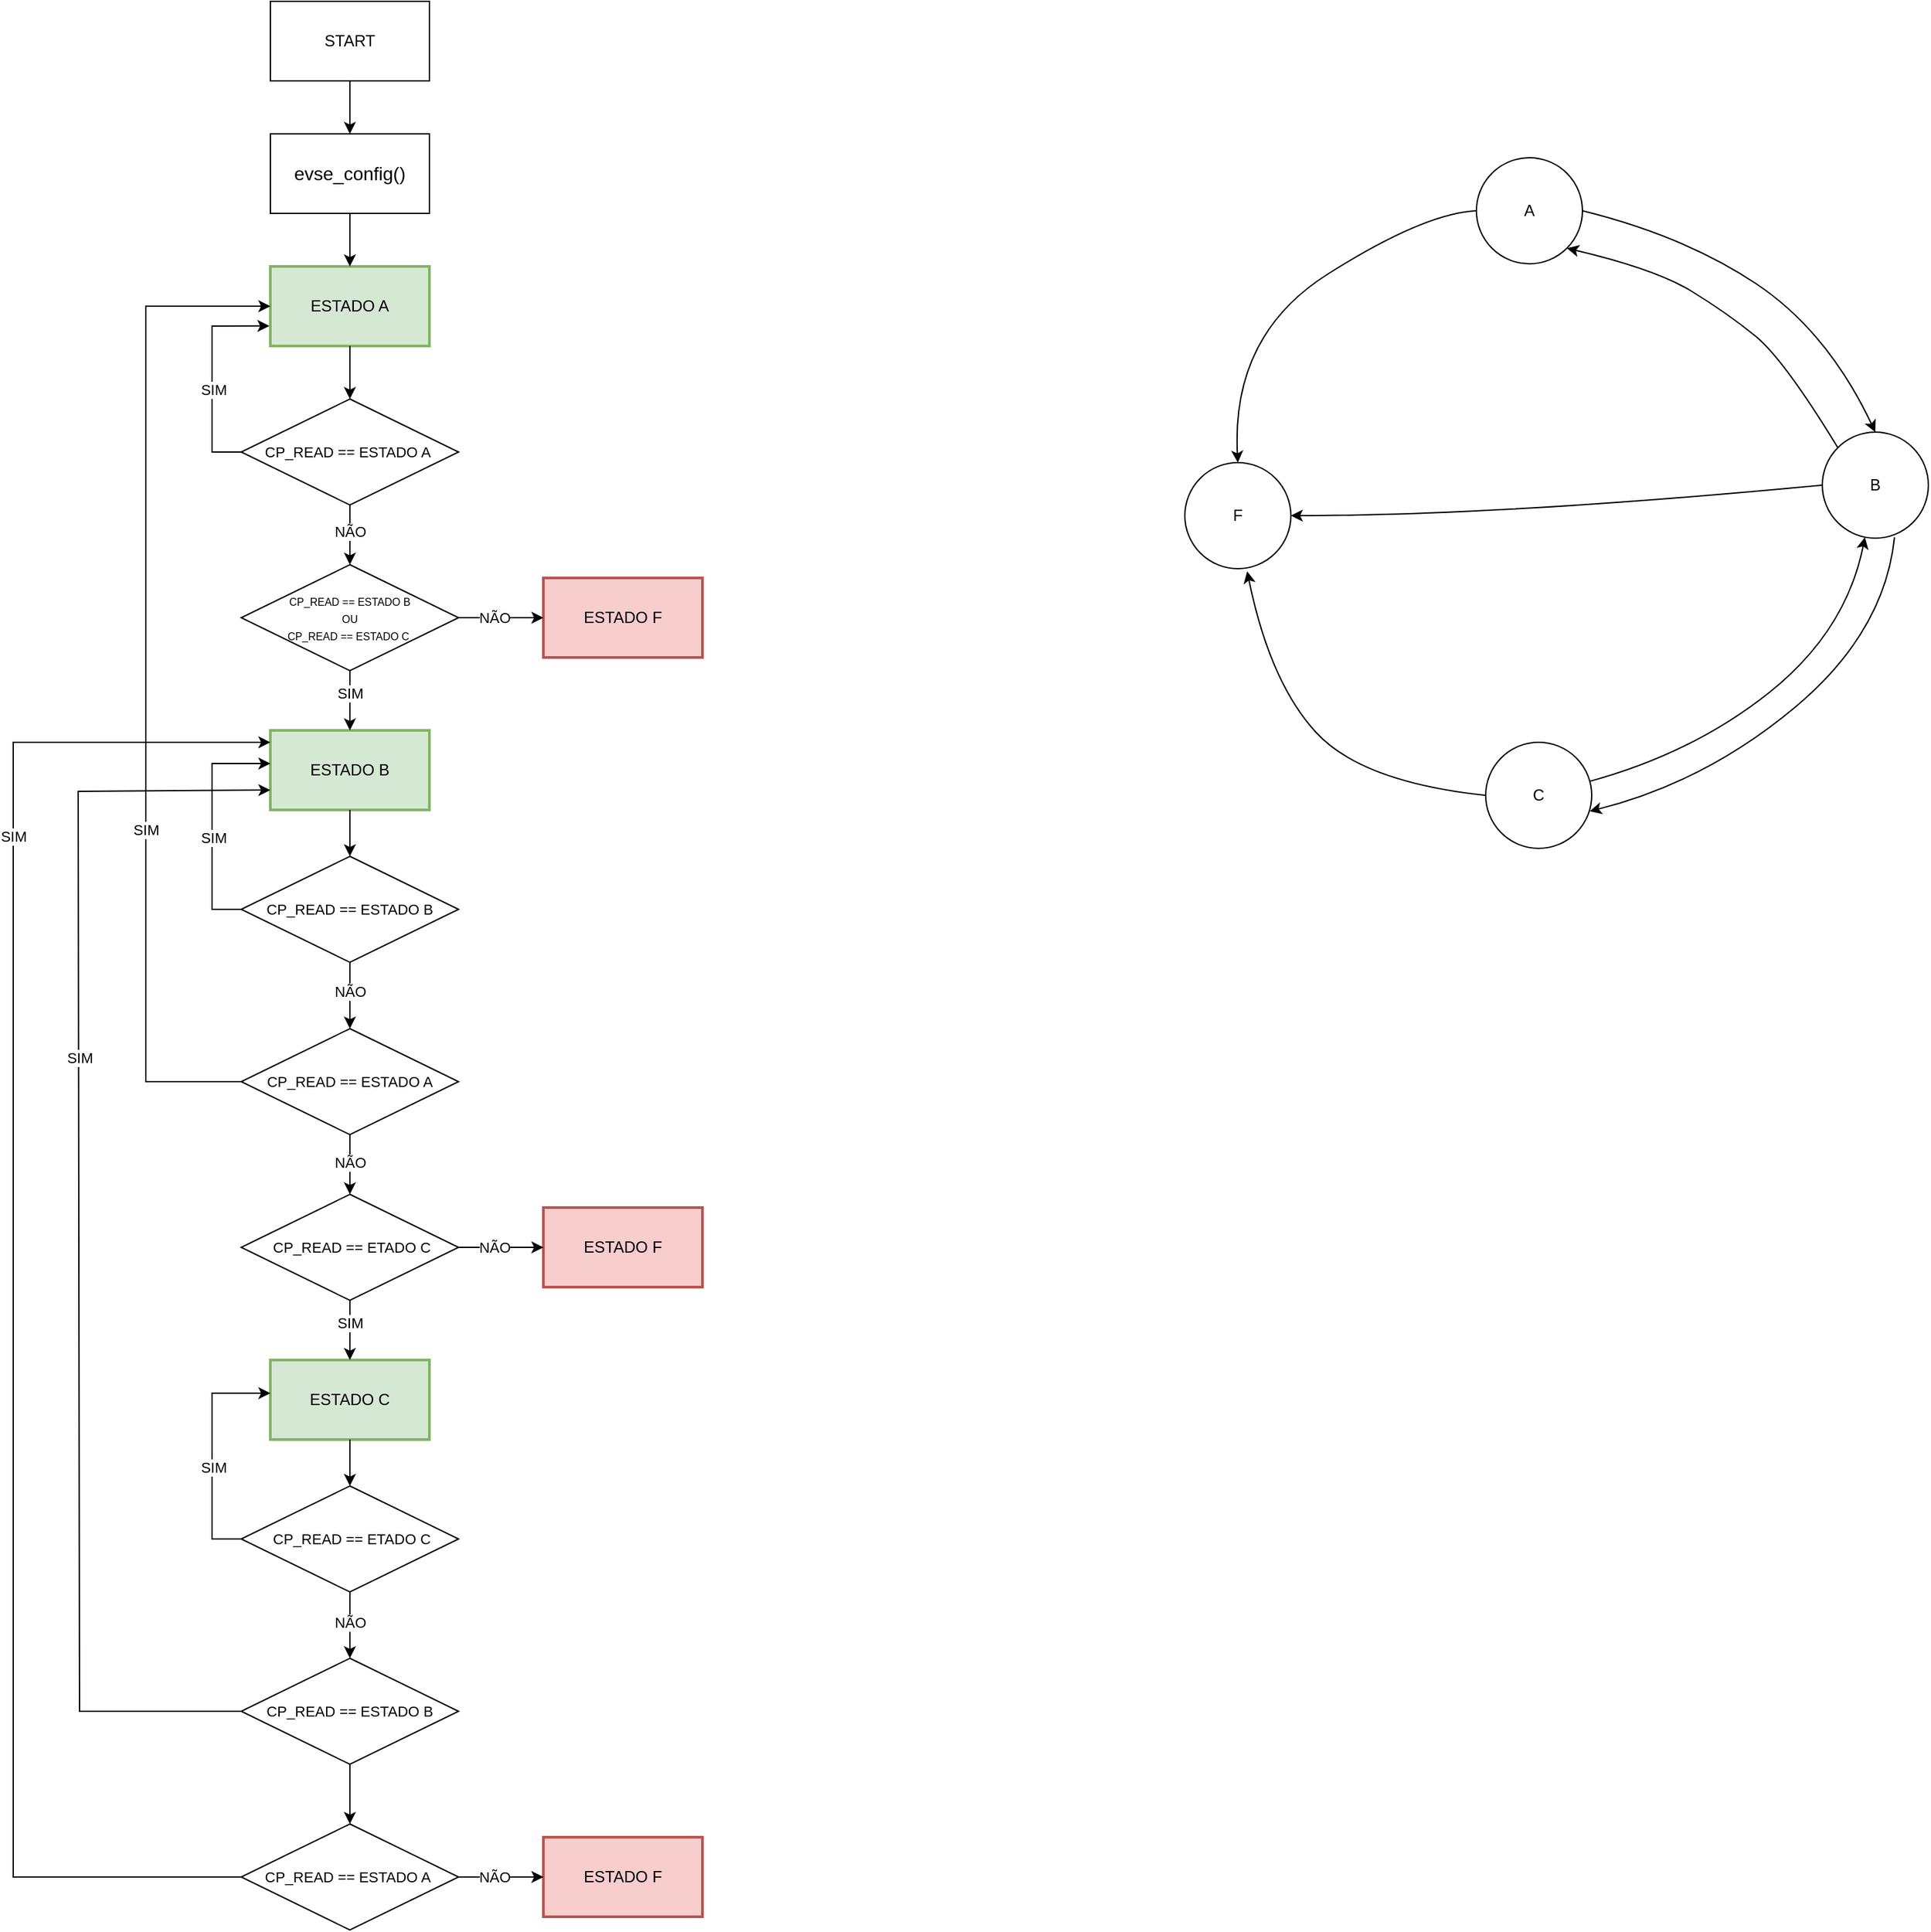 <mxfile version="26.0.10">
  <diagram name="Página-1" id="r5ogTmaIbd_WLBbqNVDB">
    <mxGraphModel dx="546" dy="757" grid="0" gridSize="25" guides="1" tooltips="1" connect="1" arrows="1" fold="1" page="0" pageScale="1" pageWidth="827" pageHeight="1169" math="0" shadow="0">
      <root>
        <mxCell id="0" />
        <mxCell id="1" parent="0" />
        <mxCell id="oFAsIf7e4s3go6cQGh3O-1" value="START" style="rounded=0;whiteSpace=wrap;html=1;" parent="1" vertex="1">
          <mxGeometry x="294" y="100" width="120" height="60" as="geometry" />
        </mxCell>
        <mxCell id="oFAsIf7e4s3go6cQGh3O-2" value="evse_config()" style="rounded=0;whiteSpace=wrap;html=1;fontSize=14;" parent="1" vertex="1">
          <mxGeometry x="294" y="200" width="120" height="60" as="geometry" />
        </mxCell>
        <mxCell id="oFAsIf7e4s3go6cQGh3O-3" value="" style="endArrow=classic;html=1;rounded=0;exitX=0.5;exitY=1;exitDx=0;exitDy=0;entryX=0.5;entryY=0;entryDx=0;entryDy=0;" parent="1" source="oFAsIf7e4s3go6cQGh3O-1" target="oFAsIf7e4s3go6cQGh3O-2" edge="1">
          <mxGeometry width="50" height="50" relative="1" as="geometry">
            <mxPoint x="345" y="550" as="sourcePoint" />
            <mxPoint x="395" y="500" as="targetPoint" />
          </mxGeometry>
        </mxCell>
        <mxCell id="oFAsIf7e4s3go6cQGh3O-4" value="ESTADO A" style="rounded=0;whiteSpace=wrap;html=1;fillColor=#d5e8d4;strokeColor=#82b366;strokeWidth=2;" parent="1" vertex="1">
          <mxGeometry x="294" y="300" width="120" height="60" as="geometry" />
        </mxCell>
        <mxCell id="oFAsIf7e4s3go6cQGh3O-5" value="" style="endArrow=classic;html=1;rounded=0;exitX=0.5;exitY=1;exitDx=0;exitDy=0;entryX=0.5;entryY=0;entryDx=0;entryDy=0;" parent="1" source="oFAsIf7e4s3go6cQGh3O-2" target="oFAsIf7e4s3go6cQGh3O-4" edge="1">
          <mxGeometry width="50" height="50" relative="1" as="geometry">
            <mxPoint x="337" y="375" as="sourcePoint" />
            <mxPoint x="387" y="325" as="targetPoint" />
          </mxGeometry>
        </mxCell>
        <mxCell id="oFAsIf7e4s3go6cQGh3O-6" value="ESTADO B" style="rounded=0;whiteSpace=wrap;html=1;fillColor=#d5e8d4;strokeColor=#82b366;strokeWidth=2;" parent="1" vertex="1">
          <mxGeometry x="294" y="650" width="120" height="60" as="geometry" />
        </mxCell>
        <mxCell id="oFAsIf7e4s3go6cQGh3O-9" value="ESTADO F" style="rounded=0;whiteSpace=wrap;html=1;fillColor=#f8cecc;strokeColor=#b85450;strokeWidth=2;" parent="1" vertex="1">
          <mxGeometry x="500" y="535" width="120" height="60" as="geometry" />
        </mxCell>
        <mxCell id="oFAsIf7e4s3go6cQGh3O-10" value="&lt;font style=&quot;font-size: 8px;&quot;&gt;CP_READ ==&amp;nbsp;ESTADO B&lt;/font&gt;&lt;div&gt;&lt;span style=&quot;background-color: transparent; color: light-dark(rgb(0, 0, 0), rgb(255, 255, 255));&quot;&gt;&lt;font style=&quot;font-size: 8px;&quot;&gt;OU&lt;/font&gt;&lt;/span&gt;&lt;/div&gt;&lt;div&gt;&lt;span style=&quot;background-color: transparent; color: light-dark(rgb(0, 0, 0), rgb(255, 255, 255));&quot;&gt;&lt;font style=&quot;font-size: 8px;&quot;&gt;CP_READ == ESTADO C&amp;nbsp;&lt;/font&gt;&lt;/span&gt;&lt;/div&gt;" style="rhombus;whiteSpace=wrap;html=1;fontSize=11;" parent="1" vertex="1">
          <mxGeometry x="272" y="525" width="164" height="80" as="geometry" />
        </mxCell>
        <mxCell id="oFAsIf7e4s3go6cQGh3O-12" value="CP_READ == ESTADO A&amp;nbsp;" style="rhombus;whiteSpace=wrap;html=1;strokeWidth=1;fontSize=11;" parent="1" vertex="1">
          <mxGeometry x="272" y="400" width="164" height="80" as="geometry" />
        </mxCell>
        <mxCell id="oFAsIf7e4s3go6cQGh3O-13" value="" style="endArrow=classic;html=1;rounded=0;exitX=0;exitY=0.5;exitDx=0;exitDy=0;entryX=-0.006;entryY=0.748;entryDx=0;entryDy=0;entryPerimeter=0;" parent="1" source="oFAsIf7e4s3go6cQGh3O-12" target="oFAsIf7e4s3go6cQGh3O-4" edge="1">
          <mxGeometry width="50" height="50" relative="1" as="geometry">
            <mxPoint x="272" y="428" as="sourcePoint" />
            <mxPoint x="387" y="463" as="targetPoint" />
            <Array as="points">
              <mxPoint x="250" y="440" />
              <mxPoint x="250" y="345" />
            </Array>
          </mxGeometry>
        </mxCell>
        <mxCell id="oFAsIf7e4s3go6cQGh3O-15" value="SIM" style="edgeLabel;html=1;align=center;verticalAlign=middle;resizable=0;points=[];" parent="oFAsIf7e4s3go6cQGh3O-13" vertex="1" connectable="0">
          <mxGeometry x="-0.13" y="-1" relative="1" as="geometry">
            <mxPoint as="offset" />
          </mxGeometry>
        </mxCell>
        <mxCell id="oFAsIf7e4s3go6cQGh3O-14" value="" style="endArrow=classic;html=1;rounded=0;entryX=0.5;entryY=0;entryDx=0;entryDy=0;exitX=0.5;exitY=1;exitDx=0;exitDy=0;" parent="1" source="oFAsIf7e4s3go6cQGh3O-4" target="oFAsIf7e4s3go6cQGh3O-12" edge="1">
          <mxGeometry width="50" height="50" relative="1" as="geometry">
            <mxPoint x="354" y="356" as="sourcePoint" />
            <mxPoint x="354" y="388" as="targetPoint" />
          </mxGeometry>
        </mxCell>
        <mxCell id="oFAsIf7e4s3go6cQGh3O-16" value="" style="endArrow=classic;html=1;rounded=0;exitX=0.5;exitY=1;exitDx=0;exitDy=0;entryX=0.5;entryY=0;entryDx=0;entryDy=0;" parent="1" source="oFAsIf7e4s3go6cQGh3O-12" target="oFAsIf7e4s3go6cQGh3O-10" edge="1">
          <mxGeometry width="50" height="50" relative="1" as="geometry">
            <mxPoint x="301.0" y="460" as="sourcePoint" />
            <mxPoint x="272" y="480" as="targetPoint" />
          </mxGeometry>
        </mxCell>
        <mxCell id="oFAsIf7e4s3go6cQGh3O-17" value="NÃO" style="edgeLabel;html=1;align=center;verticalAlign=middle;resizable=0;points=[];" parent="oFAsIf7e4s3go6cQGh3O-16" vertex="1" connectable="0">
          <mxGeometry x="0.046" y="1" relative="1" as="geometry">
            <mxPoint x="-1" y="-4" as="offset" />
          </mxGeometry>
        </mxCell>
        <mxCell id="oFAsIf7e4s3go6cQGh3O-18" value="" style="endArrow=classic;html=1;rounded=0;entryX=0;entryY=0.5;entryDx=0;entryDy=0;exitX=1;exitY=0.5;exitDx=0;exitDy=0;" parent="1" source="oFAsIf7e4s3go6cQGh3O-10" target="oFAsIf7e4s3go6cQGh3O-9" edge="1">
          <mxGeometry width="50" height="50" relative="1" as="geometry">
            <mxPoint x="375" y="625" as="sourcePoint" />
            <mxPoint x="425" y="575" as="targetPoint" />
          </mxGeometry>
        </mxCell>
        <mxCell id="oFAsIf7e4s3go6cQGh3O-20" value="NÃO" style="edgeLabel;html=1;align=center;verticalAlign=middle;resizable=0;points=[];" parent="oFAsIf7e4s3go6cQGh3O-18" vertex="1" connectable="0">
          <mxGeometry x="-0.383" y="1" relative="1" as="geometry">
            <mxPoint x="7" y="1" as="offset" />
          </mxGeometry>
        </mxCell>
        <mxCell id="oFAsIf7e4s3go6cQGh3O-19" value="" style="endArrow=classic;html=1;rounded=0;exitX=0.5;exitY=1;exitDx=0;exitDy=0;entryX=0.5;entryY=0;entryDx=0;entryDy=0;" parent="1" source="oFAsIf7e4s3go6cQGh3O-10" target="oFAsIf7e4s3go6cQGh3O-6" edge="1">
          <mxGeometry width="50" height="50" relative="1" as="geometry">
            <mxPoint x="375" y="650" as="sourcePoint" />
            <mxPoint x="425" y="600" as="targetPoint" />
          </mxGeometry>
        </mxCell>
        <mxCell id="oFAsIf7e4s3go6cQGh3O-21" value="SIM" style="edgeLabel;html=1;align=center;verticalAlign=middle;resizable=0;points=[];" parent="oFAsIf7e4s3go6cQGh3O-19" vertex="1" connectable="0">
          <mxGeometry x="-0.275" relative="1" as="geometry">
            <mxPoint as="offset" />
          </mxGeometry>
        </mxCell>
        <mxCell id="oFAsIf7e4s3go6cQGh3O-22" value="CP_READ == ESTADO B" style="rhombus;whiteSpace=wrap;html=1;fontSize=11;" parent="1" vertex="1">
          <mxGeometry x="272" y="745" width="164" height="80" as="geometry" />
        </mxCell>
        <mxCell id="oFAsIf7e4s3go6cQGh3O-23" value="" style="endArrow=classic;html=1;rounded=0;exitX=0;exitY=0.5;exitDx=0;exitDy=0;entryX=0;entryY=0.5;entryDx=0;entryDy=0;" parent="1" source="oFAsIf7e4s3go6cQGh3O-22" edge="1">
          <mxGeometry width="50" height="50" relative="1" as="geometry">
            <mxPoint x="272" y="773" as="sourcePoint" />
            <mxPoint x="294" y="675" as="targetPoint" />
            <Array as="points">
              <mxPoint x="250" y="785" />
              <mxPoint x="250" y="675" />
            </Array>
          </mxGeometry>
        </mxCell>
        <mxCell id="oFAsIf7e4s3go6cQGh3O-24" value="SIM" style="edgeLabel;html=1;align=center;verticalAlign=middle;resizable=0;points=[];" parent="oFAsIf7e4s3go6cQGh3O-23" vertex="1" connectable="0">
          <mxGeometry x="-0.13" y="-1" relative="1" as="geometry">
            <mxPoint as="offset" />
          </mxGeometry>
        </mxCell>
        <mxCell id="oFAsIf7e4s3go6cQGh3O-25" value="" style="endArrow=classic;html=1;rounded=0;exitX=0.5;exitY=1;exitDx=0;exitDy=0;" parent="1" source="oFAsIf7e4s3go6cQGh3O-6" target="oFAsIf7e4s3go6cQGh3O-22" edge="1">
          <mxGeometry width="50" height="50" relative="1" as="geometry">
            <mxPoint x="379" y="385" as="sourcePoint" />
            <mxPoint x="379" y="425" as="targetPoint" />
          </mxGeometry>
        </mxCell>
        <mxCell id="oFAsIf7e4s3go6cQGh3O-30" value="ESTADO F" style="rounded=0;whiteSpace=wrap;html=1;fillColor=#f8cecc;strokeColor=#b85450;strokeWidth=2;" parent="1" vertex="1">
          <mxGeometry x="500" y="1010" width="120" height="60" as="geometry" />
        </mxCell>
        <mxCell id="oFAsIf7e4s3go6cQGh3O-31" value="&amp;nbsp;CP_READ == ETADO C" style="rhombus;whiteSpace=wrap;html=1;fontSize=11;" parent="1" vertex="1">
          <mxGeometry x="272" y="1000" width="164" height="80" as="geometry" />
        </mxCell>
        <mxCell id="oFAsIf7e4s3go6cQGh3O-32" value="" style="endArrow=classic;html=1;rounded=0;exitX=0.5;exitY=1;exitDx=0;exitDy=0;" parent="1" edge="1">
          <mxGeometry width="50" height="50" relative="1" as="geometry">
            <mxPoint x="354" y="825" as="sourcePoint" />
            <mxPoint x="354" y="875" as="targetPoint" />
          </mxGeometry>
        </mxCell>
        <mxCell id="oFAsIf7e4s3go6cQGh3O-33" value="NÃO" style="edgeLabel;html=1;align=center;verticalAlign=middle;resizable=0;points=[];" parent="oFAsIf7e4s3go6cQGh3O-32" vertex="1" connectable="0">
          <mxGeometry x="0.046" y="1" relative="1" as="geometry">
            <mxPoint x="-1" y="-4" as="offset" />
          </mxGeometry>
        </mxCell>
        <mxCell id="oFAsIf7e4s3go6cQGh3O-34" value="" style="endArrow=classic;html=1;rounded=0;entryX=0;entryY=0.5;entryDx=0;entryDy=0;exitX=1;exitY=0.5;exitDx=0;exitDy=0;" parent="1" source="oFAsIf7e4s3go6cQGh3O-31" target="oFAsIf7e4s3go6cQGh3O-30" edge="1">
          <mxGeometry width="50" height="50" relative="1" as="geometry">
            <mxPoint x="375" y="1100" as="sourcePoint" />
            <mxPoint x="425" y="1050" as="targetPoint" />
          </mxGeometry>
        </mxCell>
        <mxCell id="oFAsIf7e4s3go6cQGh3O-35" value="NÃO" style="edgeLabel;html=1;align=center;verticalAlign=middle;resizable=0;points=[];" parent="oFAsIf7e4s3go6cQGh3O-34" vertex="1" connectable="0">
          <mxGeometry x="-0.383" y="1" relative="1" as="geometry">
            <mxPoint x="7" y="1" as="offset" />
          </mxGeometry>
        </mxCell>
        <mxCell id="oFAsIf7e4s3go6cQGh3O-38" value="CP_READ == ESTADO A" style="rhombus;whiteSpace=wrap;html=1;fontSize=11;" parent="1" vertex="1">
          <mxGeometry x="272" y="875" width="164" height="80" as="geometry" />
        </mxCell>
        <mxCell id="oFAsIf7e4s3go6cQGh3O-39" value="" style="endArrow=classic;html=1;rounded=0;exitX=0;exitY=0.5;exitDx=0;exitDy=0;entryX=0;entryY=0.5;entryDx=0;entryDy=0;" parent="1" source="oFAsIf7e4s3go6cQGh3O-38" target="oFAsIf7e4s3go6cQGh3O-4" edge="1">
          <mxGeometry width="50" height="50" relative="1" as="geometry">
            <mxPoint x="375" y="750" as="sourcePoint" />
            <mxPoint x="200" y="325" as="targetPoint" />
            <Array as="points">
              <mxPoint x="200" y="915" />
              <mxPoint x="200" y="330" />
            </Array>
          </mxGeometry>
        </mxCell>
        <mxCell id="oFAsIf7e4s3go6cQGh3O-40" value="SIM" style="edgeLabel;html=1;align=center;verticalAlign=middle;resizable=0;points=[];" parent="oFAsIf7e4s3go6cQGh3O-39" vertex="1" connectable="0">
          <mxGeometry x="-0.097" y="-4" relative="1" as="geometry">
            <mxPoint x="-4" y="77" as="offset" />
          </mxGeometry>
        </mxCell>
        <mxCell id="oFAsIf7e4s3go6cQGh3O-41" value="" style="endArrow=classic;html=1;rounded=0;exitX=0.5;exitY=1;exitDx=0;exitDy=0;" parent="1" source="oFAsIf7e4s3go6cQGh3O-38" target="oFAsIf7e4s3go6cQGh3O-31" edge="1">
          <mxGeometry width="50" height="50" relative="1" as="geometry">
            <mxPoint x="300" y="975" as="sourcePoint" />
            <mxPoint x="350" y="925" as="targetPoint" />
          </mxGeometry>
        </mxCell>
        <mxCell id="oFAsIf7e4s3go6cQGh3O-42" value="NÃO" style="edgeLabel;html=1;align=center;verticalAlign=middle;resizable=0;points=[];" parent="oFAsIf7e4s3go6cQGh3O-41" vertex="1" connectable="0">
          <mxGeometry x="-0.09" y="2" relative="1" as="geometry">
            <mxPoint x="-2" as="offset" />
          </mxGeometry>
        </mxCell>
        <mxCell id="oFAsIf7e4s3go6cQGh3O-44" value="ESTADO C" style="rounded=0;whiteSpace=wrap;html=1;fillColor=#d5e8d4;strokeColor=#82b366;strokeWidth=2;" parent="1" vertex="1">
          <mxGeometry x="294" y="1125" width="120" height="60" as="geometry" />
        </mxCell>
        <mxCell id="oFAsIf7e4s3go6cQGh3O-45" value="" style="endArrow=classic;html=1;rounded=0;exitX=0.5;exitY=1;exitDx=0;exitDy=0;entryX=0.5;entryY=0;entryDx=0;entryDy=0;" parent="1" target="oFAsIf7e4s3go6cQGh3O-44" edge="1">
          <mxGeometry width="50" height="50" relative="1" as="geometry">
            <mxPoint x="354" y="1080" as="sourcePoint" />
            <mxPoint x="425" y="1075" as="targetPoint" />
          </mxGeometry>
        </mxCell>
        <mxCell id="oFAsIf7e4s3go6cQGh3O-46" value="SIM" style="edgeLabel;html=1;align=center;verticalAlign=middle;resizable=0;points=[];" parent="oFAsIf7e4s3go6cQGh3O-45" vertex="1" connectable="0">
          <mxGeometry x="-0.275" relative="1" as="geometry">
            <mxPoint as="offset" />
          </mxGeometry>
        </mxCell>
        <mxCell id="oFAsIf7e4s3go6cQGh3O-47" value="&amp;nbsp;CP_READ == ETADO C" style="rhombus;whiteSpace=wrap;html=1;fontSize=11;" parent="1" vertex="1">
          <mxGeometry x="272" y="1220" width="164" height="80" as="geometry" />
        </mxCell>
        <mxCell id="oFAsIf7e4s3go6cQGh3O-48" value="" style="endArrow=classic;html=1;rounded=0;exitX=0;exitY=0.5;exitDx=0;exitDy=0;entryX=0;entryY=0.5;entryDx=0;entryDy=0;" parent="1" source="oFAsIf7e4s3go6cQGh3O-47" edge="1">
          <mxGeometry width="50" height="50" relative="1" as="geometry">
            <mxPoint x="272" y="1248" as="sourcePoint" />
            <mxPoint x="294" y="1150" as="targetPoint" />
            <Array as="points">
              <mxPoint x="250" y="1260" />
              <mxPoint x="250" y="1150" />
            </Array>
          </mxGeometry>
        </mxCell>
        <mxCell id="oFAsIf7e4s3go6cQGh3O-49" value="SIM" style="edgeLabel;html=1;align=center;verticalAlign=middle;resizable=0;points=[];" parent="oFAsIf7e4s3go6cQGh3O-48" vertex="1" connectable="0">
          <mxGeometry x="-0.13" y="-1" relative="1" as="geometry">
            <mxPoint as="offset" />
          </mxGeometry>
        </mxCell>
        <mxCell id="oFAsIf7e4s3go6cQGh3O-50" value="" style="endArrow=classic;html=1;rounded=0;exitX=0.5;exitY=1;exitDx=0;exitDy=0;" parent="1" source="oFAsIf7e4s3go6cQGh3O-44" target="oFAsIf7e4s3go6cQGh3O-47" edge="1">
          <mxGeometry width="50" height="50" relative="1" as="geometry">
            <mxPoint x="379" y="860" as="sourcePoint" />
            <mxPoint x="379" y="900" as="targetPoint" />
          </mxGeometry>
        </mxCell>
        <mxCell id="oFAsIf7e4s3go6cQGh3O-51" value="CP_READ == ESTADO B" style="rhombus;whiteSpace=wrap;html=1;fontSize=11;" parent="1" vertex="1">
          <mxGeometry x="272" y="1350" width="164" height="80" as="geometry" />
        </mxCell>
        <mxCell id="oFAsIf7e4s3go6cQGh3O-52" value="CP_READ == ESTADO A&amp;nbsp;" style="rhombus;whiteSpace=wrap;html=1;fontSize=11;" parent="1" vertex="1">
          <mxGeometry x="272" y="1475" width="164" height="80" as="geometry" />
        </mxCell>
        <mxCell id="oFAsIf7e4s3go6cQGh3O-54" value="" style="endArrow=classic;html=1;rounded=0;exitX=0.5;exitY=1;exitDx=0;exitDy=0;entryX=0.5;entryY=0;entryDx=0;entryDy=0;" parent="1" source="oFAsIf7e4s3go6cQGh3O-47" target="oFAsIf7e4s3go6cQGh3O-51" edge="1">
          <mxGeometry width="50" height="50" relative="1" as="geometry">
            <mxPoint x="353.66" y="1305" as="sourcePoint" />
            <mxPoint x="353.66" y="1350" as="targetPoint" />
          </mxGeometry>
        </mxCell>
        <mxCell id="oFAsIf7e4s3go6cQGh3O-55" value="NÃO" style="edgeLabel;html=1;align=center;verticalAlign=middle;resizable=0;points=[];" parent="oFAsIf7e4s3go6cQGh3O-54" vertex="1" connectable="0">
          <mxGeometry x="-0.09" y="2" relative="1" as="geometry">
            <mxPoint x="-2" as="offset" />
          </mxGeometry>
        </mxCell>
        <mxCell id="oFAsIf7e4s3go6cQGh3O-58" value="" style="endArrow=classic;html=1;rounded=0;exitX=0;exitY=0.5;exitDx=0;exitDy=0;entryX=0;entryY=0.75;entryDx=0;entryDy=0;" parent="1" source="oFAsIf7e4s3go6cQGh3O-51" target="oFAsIf7e4s3go6cQGh3O-6" edge="1">
          <mxGeometry width="50" height="50" relative="1" as="geometry">
            <mxPoint x="272" y="1400" as="sourcePoint" />
            <mxPoint x="275" y="300" as="targetPoint" />
            <Array as="points">
              <mxPoint x="150" y="1390" />
              <mxPoint x="149" y="696" />
            </Array>
          </mxGeometry>
        </mxCell>
        <mxCell id="oFAsIf7e4s3go6cQGh3O-59" value="SIM" style="edgeLabel;html=1;align=center;verticalAlign=middle;resizable=0;points=[];" parent="oFAsIf7e4s3go6cQGh3O-58" vertex="1" connectable="0">
          <mxGeometry x="-0.097" y="-4" relative="1" as="geometry">
            <mxPoint x="-4" y="-181" as="offset" />
          </mxGeometry>
        </mxCell>
        <mxCell id="oFAsIf7e4s3go6cQGh3O-60" value="" style="endArrow=classic;html=1;rounded=0;exitX=0.5;exitY=1;exitDx=0;exitDy=0;" parent="1" source="oFAsIf7e4s3go6cQGh3O-51" target="oFAsIf7e4s3go6cQGh3O-52" edge="1">
          <mxGeometry width="50" height="50" relative="1" as="geometry">
            <mxPoint x="350" y="1475" as="sourcePoint" />
            <mxPoint x="400" y="1425" as="targetPoint" />
          </mxGeometry>
        </mxCell>
        <mxCell id="oFAsIf7e4s3go6cQGh3O-62" value="" style="endArrow=classic;html=1;rounded=0;exitX=0;exitY=0.5;exitDx=0;exitDy=0;entryX=0;entryY=0;entryDx=0;entryDy=0;labelBorderColor=none;" parent="1" edge="1" source="oFAsIf7e4s3go6cQGh3O-52">
          <mxGeometry width="50" height="50" relative="1" as="geometry">
            <mxPoint x="272" y="1524" as="sourcePoint" />
            <mxPoint x="294" y="659" as="targetPoint" />
            <Array as="points">
              <mxPoint x="100" y="1515" />
              <mxPoint x="100" y="659" />
            </Array>
          </mxGeometry>
        </mxCell>
        <mxCell id="oFAsIf7e4s3go6cQGh3O-63" value="SIM" style="edgeLabel;html=1;align=center;verticalAlign=middle;resizable=0;points=[];" parent="oFAsIf7e4s3go6cQGh3O-62" vertex="1" connectable="0">
          <mxGeometry x="-0.097" y="-4" relative="1" as="geometry">
            <mxPoint x="-4" y="-406" as="offset" />
          </mxGeometry>
        </mxCell>
        <mxCell id="oFAsIf7e4s3go6cQGh3O-66" value="ESTADO F" style="rounded=0;whiteSpace=wrap;html=1;fillColor=#f8cecc;strokeColor=#b85450;strokeWidth=2;" parent="1" vertex="1">
          <mxGeometry x="500" y="1485" width="120" height="60" as="geometry" />
        </mxCell>
        <mxCell id="oFAsIf7e4s3go6cQGh3O-67" value="" style="endArrow=classic;html=1;rounded=0;entryX=0;entryY=0.5;entryDx=0;entryDy=0;exitX=1;exitY=0.5;exitDx=0;exitDy=0;" parent="1" target="oFAsIf7e4s3go6cQGh3O-66" edge="1">
          <mxGeometry width="50" height="50" relative="1" as="geometry">
            <mxPoint x="436" y="1515" as="sourcePoint" />
            <mxPoint x="425" y="1525" as="targetPoint" />
          </mxGeometry>
        </mxCell>
        <mxCell id="oFAsIf7e4s3go6cQGh3O-68" value="NÃO" style="edgeLabel;html=1;align=center;verticalAlign=middle;resizable=0;points=[];" parent="oFAsIf7e4s3go6cQGh3O-67" vertex="1" connectable="0">
          <mxGeometry x="-0.383" y="1" relative="1" as="geometry">
            <mxPoint x="7" y="1" as="offset" />
          </mxGeometry>
        </mxCell>
        <mxCell id="oFAsIf7e4s3go6cQGh3O-69" value="A" style="ellipse;whiteSpace=wrap;html=1;aspect=fixed;" parent="1" vertex="1">
          <mxGeometry x="1204" y="218" width="80" height="80" as="geometry" />
        </mxCell>
        <mxCell id="oFAsIf7e4s3go6cQGh3O-70" value="B" style="ellipse;whiteSpace=wrap;html=1;aspect=fixed;" parent="1" vertex="1">
          <mxGeometry x="1465" y="425" width="80" height="80" as="geometry" />
        </mxCell>
        <mxCell id="oFAsIf7e4s3go6cQGh3O-71" value="C" style="ellipse;whiteSpace=wrap;html=1;aspect=fixed;" parent="1" vertex="1">
          <mxGeometry x="1211" y="659" width="80" height="80" as="geometry" />
        </mxCell>
        <mxCell id="oFAsIf7e4s3go6cQGh3O-72" value="F" style="ellipse;whiteSpace=wrap;html=1;aspect=fixed;" parent="1" vertex="1">
          <mxGeometry x="984" y="448" width="80" height="80" as="geometry" />
        </mxCell>
        <mxCell id="oFAsIf7e4s3go6cQGh3O-74" value="" style="curved=1;endArrow=classic;html=1;rounded=0;exitX=1;exitY=0.5;exitDx=0;exitDy=0;entryX=0.5;entryY=0;entryDx=0;entryDy=0;" parent="1" source="oFAsIf7e4s3go6cQGh3O-69" target="oFAsIf7e4s3go6cQGh3O-70" edge="1">
          <mxGeometry width="50" height="50" relative="1" as="geometry">
            <mxPoint x="1355" y="567" as="sourcePoint" />
            <mxPoint x="1502" y="423" as="targetPoint" />
            <Array as="points">
              <mxPoint x="1361" y="277" />
              <mxPoint x="1469" y="349" />
            </Array>
          </mxGeometry>
        </mxCell>
        <mxCell id="oFAsIf7e4s3go6cQGh3O-75" value="" style="curved=1;endArrow=classic;html=1;rounded=0;exitX=0;exitY=0.5;exitDx=0;exitDy=0;" parent="1" source="oFAsIf7e4s3go6cQGh3O-71" edge="1">
          <mxGeometry width="50" height="50" relative="1" as="geometry">
            <mxPoint x="1298" y="602" as="sourcePoint" />
            <mxPoint x="1031" y="530" as="targetPoint" />
            <Array as="points">
              <mxPoint x="1117" y="689" />
              <mxPoint x="1048" y="613" />
            </Array>
          </mxGeometry>
        </mxCell>
        <mxCell id="oFAsIf7e4s3go6cQGh3O-77" value="" style="curved=1;endArrow=classic;html=1;rounded=0;exitX=0;exitY=0.5;exitDx=0;exitDy=0;entryX=0.5;entryY=0;entryDx=0;entryDy=0;" parent="1" source="oFAsIf7e4s3go6cQGh3O-69" target="oFAsIf7e4s3go6cQGh3O-72" edge="1">
          <mxGeometry width="50" height="50" relative="1" as="geometry">
            <mxPoint x="1141" y="602" as="sourcePoint" />
            <mxPoint x="1191" y="552" as="targetPoint" />
            <Array as="points">
              <mxPoint x="1164" y="260" />
              <mxPoint x="1019" y="352" />
            </Array>
          </mxGeometry>
        </mxCell>
        <mxCell id="oFAsIf7e4s3go6cQGh3O-78" value="" style="curved=1;endArrow=classic;html=1;rounded=0;exitX=0;exitY=0.5;exitDx=0;exitDy=0;entryX=1;entryY=0.5;entryDx=0;entryDy=0;" parent="1" source="oFAsIf7e4s3go6cQGh3O-70" target="oFAsIf7e4s3go6cQGh3O-72" edge="1">
          <mxGeometry width="50" height="50" relative="1" as="geometry">
            <mxPoint x="1224" y="602" as="sourcePoint" />
            <mxPoint x="1274" y="552" as="targetPoint" />
            <Array as="points">
              <mxPoint x="1222" y="488" />
            </Array>
          </mxGeometry>
        </mxCell>
        <mxCell id="oFAsIf7e4s3go6cQGh3O-79" value="" style="curved=1;endArrow=classic;html=1;rounded=0;exitX=0.681;exitY=0.992;exitDx=0;exitDy=0;entryX=0.981;entryY=0.65;entryDx=0;entryDy=0;exitPerimeter=0;entryPerimeter=0;" parent="1" source="oFAsIf7e4s3go6cQGh3O-70" target="oFAsIf7e4s3go6cQGh3O-71" edge="1">
          <mxGeometry width="50" height="50" relative="1" as="geometry">
            <mxPoint x="1224" y="602" as="sourcePoint" />
            <mxPoint x="1274" y="552" as="targetPoint" />
            <Array as="points">
              <mxPoint x="1512" y="576" />
              <mxPoint x="1377" y="689" />
            </Array>
          </mxGeometry>
        </mxCell>
        <mxCell id="oFAsIf7e4s3go6cQGh3O-81" value="" style="curved=1;endArrow=classic;html=1;rounded=0;" parent="1" source="oFAsIf7e4s3go6cQGh3O-71" target="oFAsIf7e4s3go6cQGh3O-70" edge="1">
          <mxGeometry width="50" height="50" relative="1" as="geometry">
            <mxPoint x="1244" y="602" as="sourcePoint" />
            <mxPoint x="1294" y="552" as="targetPoint" />
            <Array as="points">
              <mxPoint x="1368" y="667" />
              <mxPoint x="1483" y="575" />
            </Array>
          </mxGeometry>
        </mxCell>
        <mxCell id="oFAsIf7e4s3go6cQGh3O-82" value="" style="curved=1;endArrow=classic;html=1;rounded=0;exitX=0;exitY=0;exitDx=0;exitDy=0;entryX=1;entryY=1;entryDx=0;entryDy=0;" parent="1" source="oFAsIf7e4s3go6cQGh3O-70" target="oFAsIf7e4s3go6cQGh3O-69" edge="1">
          <mxGeometry width="50" height="50" relative="1" as="geometry">
            <mxPoint x="1244" y="602" as="sourcePoint" />
            <mxPoint x="1294" y="552" as="targetPoint" />
            <Array as="points">
              <mxPoint x="1436" y="370" />
              <mxPoint x="1393" y="335" />
              <mxPoint x="1339" y="302" />
            </Array>
          </mxGeometry>
        </mxCell>
      </root>
    </mxGraphModel>
  </diagram>
</mxfile>
